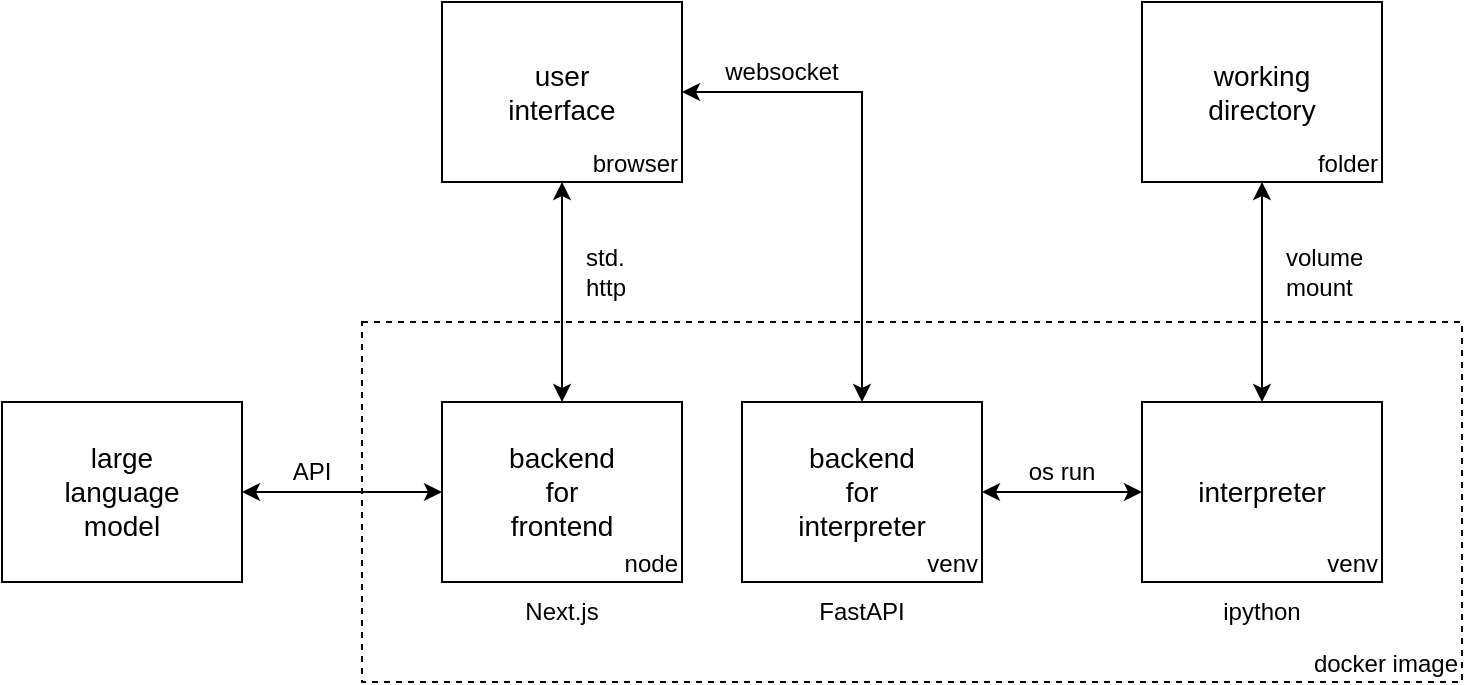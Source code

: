 <mxfile version="21.6.1" type="device">
  <diagram name="Page-1" id="NTjiGH4Cz_g98eemZZYS">
    <mxGraphModel dx="1101" dy="991" grid="1" gridSize="10" guides="1" tooltips="1" connect="1" arrows="1" fold="1" page="1" pageScale="1" pageWidth="850" pageHeight="1100" math="0" shadow="0">
      <root>
        <mxCell id="0" />
        <mxCell id="1" parent="0" />
        <mxCell id="1DaiOdLd6T580_-Mj7Hy-2" value="docker image" style="rounded=0;whiteSpace=wrap;html=1;align=right;verticalAlign=bottom;fillColor=none;dashed=1;" parent="1" vertex="1">
          <mxGeometry x="250" y="370" width="550" height="180" as="geometry" />
        </mxCell>
        <mxCell id="1DaiOdLd6T580_-Mj7Hy-17" style="edgeStyle=orthogonalEdgeStyle;rounded=0;orthogonalLoop=1;jettySize=auto;html=1;entryX=1;entryY=0.5;entryDx=0;entryDy=0;startArrow=classic;startFill=1;" parent="1" source="1DaiOdLd6T580_-Mj7Hy-8" target="1DaiOdLd6T580_-Mj7Hy-13" edge="1">
          <mxGeometry relative="1" as="geometry" />
        </mxCell>
        <mxCell id="1DaiOdLd6T580_-Mj7Hy-8" value="node" style="rounded=0;whiteSpace=wrap;html=1;verticalAlign=bottom;align=right;" parent="1" vertex="1">
          <mxGeometry x="290" y="410" width="120" height="90" as="geometry" />
        </mxCell>
        <mxCell id="1DaiOdLd6T580_-Mj7Hy-4" style="edgeStyle=orthogonalEdgeStyle;rounded=0;orthogonalLoop=1;jettySize=auto;html=1;exitX=0.5;exitY=1;exitDx=0;exitDy=0;" parent="1" edge="1">
          <mxGeometry relative="1" as="geometry">
            <mxPoint x="415" y="500" as="sourcePoint" />
            <mxPoint x="415" y="500" as="targetPoint" />
          </mxGeometry>
        </mxCell>
        <mxCell id="1DaiOdLd6T580_-Mj7Hy-19" style="edgeStyle=orthogonalEdgeStyle;rounded=0;orthogonalLoop=1;jettySize=auto;html=1;entryX=0;entryY=0.5;entryDx=0;entryDy=0;startArrow=classic;startFill=1;" parent="1" source="1DaiOdLd6T580_-Mj7Hy-5" target="1DaiOdLd6T580_-Mj7Hy-7" edge="1">
          <mxGeometry relative="1" as="geometry" />
        </mxCell>
        <mxCell id="1DaiOdLd6T580_-Mj7Hy-5" value="venv" style="rounded=0;whiteSpace=wrap;html=1;verticalAlign=bottom;align=right;" parent="1" vertex="1">
          <mxGeometry x="440" y="410" width="120" height="90" as="geometry" />
        </mxCell>
        <mxCell id="1DaiOdLd6T580_-Mj7Hy-6" value="backend for frontend" style="text;html=1;strokeColor=none;fillColor=none;align=center;verticalAlign=middle;whiteSpace=wrap;rounded=0;fontSize=14;" parent="1" vertex="1">
          <mxGeometry x="320" y="440" width="60" height="30" as="geometry" />
        </mxCell>
        <mxCell id="1DaiOdLd6T580_-Mj7Hy-30" style="edgeStyle=orthogonalEdgeStyle;rounded=0;orthogonalLoop=1;jettySize=auto;html=1;entryX=0.5;entryY=1;entryDx=0;entryDy=0;startArrow=classic;startFill=1;" parent="1" source="1DaiOdLd6T580_-Mj7Hy-7" target="1DaiOdLd6T580_-Mj7Hy-28" edge="1">
          <mxGeometry relative="1" as="geometry" />
        </mxCell>
        <mxCell id="1DaiOdLd6T580_-Mj7Hy-7" value="venv" style="rounded=0;whiteSpace=wrap;html=1;verticalAlign=bottom;align=right;" parent="1" vertex="1">
          <mxGeometry x="640" y="410" width="120" height="90" as="geometry" />
        </mxCell>
        <mxCell id="1DaiOdLd6T580_-Mj7Hy-9" value="backend for interpreter" style="text;html=1;strokeColor=none;fillColor=none;align=center;verticalAlign=middle;whiteSpace=wrap;rounded=0;fontSize=14;" parent="1" vertex="1">
          <mxGeometry x="470" y="440" width="60" height="30" as="geometry" />
        </mxCell>
        <mxCell id="1DaiOdLd6T580_-Mj7Hy-10" value="ipython" style="text;html=1;strokeColor=none;fillColor=none;align=center;verticalAlign=middle;whiteSpace=wrap;rounded=0;" parent="1" vertex="1">
          <mxGeometry x="670" y="500" width="60" height="30" as="geometry" />
        </mxCell>
        <mxCell id="1DaiOdLd6T580_-Mj7Hy-15" style="edgeStyle=orthogonalEdgeStyle;rounded=0;orthogonalLoop=1;jettySize=auto;html=1;entryX=0.5;entryY=0;entryDx=0;entryDy=0;startArrow=classic;startFill=1;" parent="1" source="1DaiOdLd6T580_-Mj7Hy-11" target="1DaiOdLd6T580_-Mj7Hy-5" edge="1">
          <mxGeometry relative="1" as="geometry" />
        </mxCell>
        <mxCell id="1DaiOdLd6T580_-Mj7Hy-16" style="edgeStyle=orthogonalEdgeStyle;rounded=0;orthogonalLoop=1;jettySize=auto;html=1;entryX=0.5;entryY=0;entryDx=0;entryDy=0;startArrow=classic;startFill=1;" parent="1" source="1DaiOdLd6T580_-Mj7Hy-11" target="1DaiOdLd6T580_-Mj7Hy-8" edge="1">
          <mxGeometry relative="1" as="geometry" />
        </mxCell>
        <mxCell id="1DaiOdLd6T580_-Mj7Hy-11" value="browser" style="rounded=0;whiteSpace=wrap;html=1;verticalAlign=bottom;align=right;" parent="1" vertex="1">
          <mxGeometry x="290" y="210" width="120" height="90" as="geometry" />
        </mxCell>
        <mxCell id="1DaiOdLd6T580_-Mj7Hy-12" value="user interface" style="text;html=1;strokeColor=none;fillColor=none;align=center;verticalAlign=middle;whiteSpace=wrap;rounded=0;fontSize=14;" parent="1" vertex="1">
          <mxGeometry x="320" y="240" width="60" height="30" as="geometry" />
        </mxCell>
        <mxCell id="1DaiOdLd6T580_-Mj7Hy-13" value="" style="rounded=0;whiteSpace=wrap;html=1;verticalAlign=bottom;align=right;" parent="1" vertex="1">
          <mxGeometry x="70" y="410" width="120" height="90" as="geometry" />
        </mxCell>
        <mxCell id="1DaiOdLd6T580_-Mj7Hy-14" value="large language model" style="text;html=1;strokeColor=none;fillColor=none;align=center;verticalAlign=middle;whiteSpace=wrap;rounded=0;fontSize=14;" parent="1" vertex="1">
          <mxGeometry x="100" y="440" width="60" height="30" as="geometry" />
        </mxCell>
        <mxCell id="1DaiOdLd6T580_-Mj7Hy-20" value="std. http" style="text;html=1;strokeColor=none;fillColor=none;align=left;verticalAlign=middle;whiteSpace=wrap;rounded=0;" parent="1" vertex="1">
          <mxGeometry x="360" y="330" width="40" height="30" as="geometry" />
        </mxCell>
        <mxCell id="1DaiOdLd6T580_-Mj7Hy-21" value="API" style="text;html=1;strokeColor=none;fillColor=none;align=center;verticalAlign=middle;whiteSpace=wrap;rounded=0;" parent="1" vertex="1">
          <mxGeometry x="190" y="430" width="70" height="30" as="geometry" />
        </mxCell>
        <mxCell id="1DaiOdLd6T580_-Mj7Hy-22" value="websocket" style="text;html=1;strokeColor=none;fillColor=none;align=center;verticalAlign=middle;whiteSpace=wrap;rounded=0;" parent="1" vertex="1">
          <mxGeometry x="400" y="230" width="120" height="30" as="geometry" />
        </mxCell>
        <mxCell id="1DaiOdLd6T580_-Mj7Hy-23" value="os run" style="text;html=1;strokeColor=none;fillColor=none;align=center;verticalAlign=middle;whiteSpace=wrap;rounded=0;" parent="1" vertex="1">
          <mxGeometry x="570" y="430" width="60" height="30" as="geometry" />
        </mxCell>
        <mxCell id="1DaiOdLd6T580_-Mj7Hy-25" value="Next.js" style="text;html=1;strokeColor=none;fillColor=none;align=center;verticalAlign=middle;whiteSpace=wrap;rounded=0;" parent="1" vertex="1">
          <mxGeometry x="320" y="500" width="60" height="30" as="geometry" />
        </mxCell>
        <mxCell id="1DaiOdLd6T580_-Mj7Hy-26" value="FastAPI" style="text;html=1;strokeColor=none;fillColor=none;align=center;verticalAlign=middle;whiteSpace=wrap;rounded=0;" parent="1" vertex="1">
          <mxGeometry x="470" y="500" width="60" height="30" as="geometry" />
        </mxCell>
        <mxCell id="1DaiOdLd6T580_-Mj7Hy-27" value="interpreter" style="text;html=1;strokeColor=none;fillColor=none;align=center;verticalAlign=middle;whiteSpace=wrap;rounded=0;fontSize=14;" parent="1" vertex="1">
          <mxGeometry x="670" y="440" width="60" height="30" as="geometry" />
        </mxCell>
        <mxCell id="1DaiOdLd6T580_-Mj7Hy-28" value="folder" style="rounded=0;whiteSpace=wrap;html=1;verticalAlign=bottom;align=right;" parent="1" vertex="1">
          <mxGeometry x="640" y="210" width="120" height="90" as="geometry" />
        </mxCell>
        <mxCell id="1DaiOdLd6T580_-Mj7Hy-29" value="working directory" style="text;html=1;strokeColor=none;fillColor=none;align=center;verticalAlign=middle;whiteSpace=wrap;rounded=0;fontSize=14;" parent="1" vertex="1">
          <mxGeometry x="670" y="240" width="60" height="30" as="geometry" />
        </mxCell>
        <mxCell id="1DaiOdLd6T580_-Mj7Hy-31" value="volume&lt;br&gt;mount" style="text;html=1;strokeColor=none;fillColor=none;align=left;verticalAlign=middle;whiteSpace=wrap;rounded=0;" parent="1" vertex="1">
          <mxGeometry x="710" y="330" width="60" height="30" as="geometry" />
        </mxCell>
      </root>
    </mxGraphModel>
  </diagram>
</mxfile>
